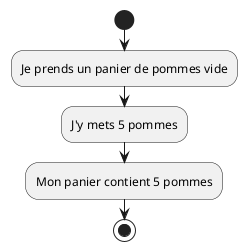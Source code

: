 @startuml
start
:Je prends un panier de pommes vide;
:J'y mets 5 pommes;
:Mon panier contient 5 pommes;
stop
@enduml
